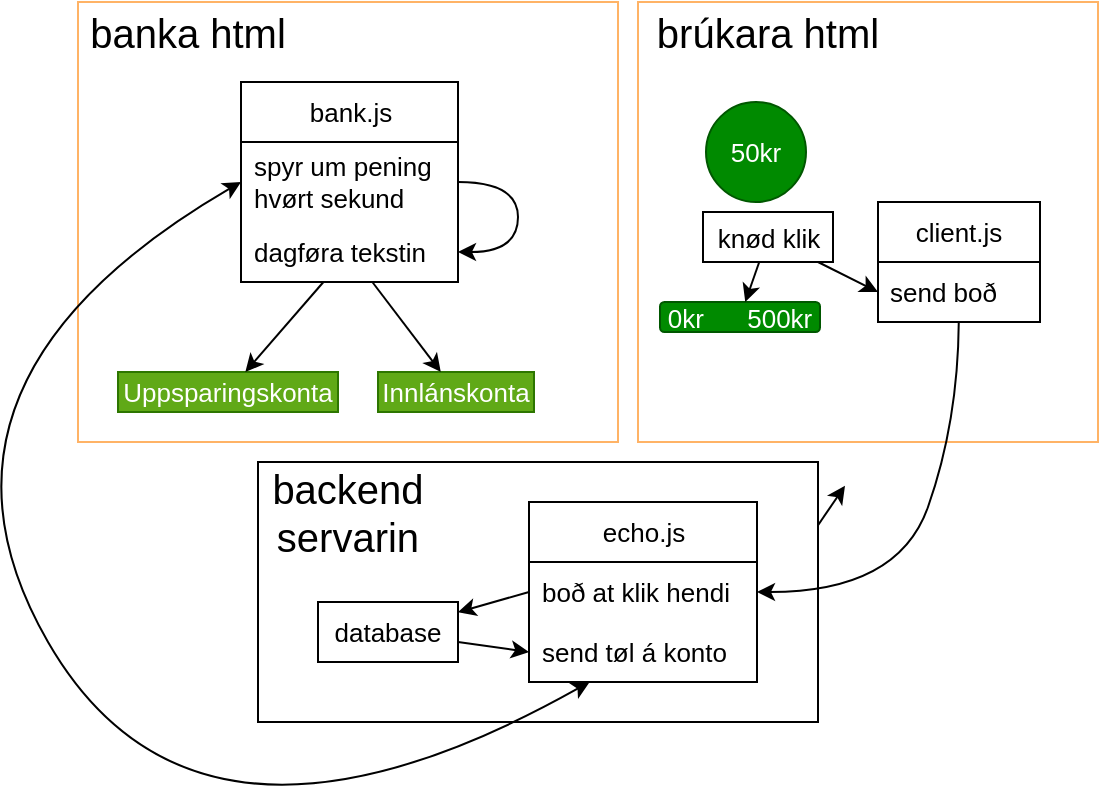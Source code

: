 <mxfile>
    <diagram id="2TNPAzmqJvWSNRFIoBUh" name="Page-1">
        <mxGraphModel dx="406" dy="392" grid="1" gridSize="10" guides="1" tooltips="1" connect="1" arrows="1" fold="1" page="1" pageScale="1" pageWidth="827" pageHeight="1169" math="0" shadow="0">
            <root>
                <mxCell id="0"/>
                <mxCell id="1" parent="0"/>
                <mxCell id="31" value="" style="edgeStyle=none;html=1;strokeColor=#000000;fontSize=8;" parent="1" edge="1">
                    <mxGeometry relative="1" as="geometry">
                        <mxPoint x="386.85" y="330" as="sourcePoint"/>
                        <mxPoint x="433.5" y="261.898" as="targetPoint"/>
                    </mxGeometry>
                </mxCell>
                <mxCell id="32" value="&lt;font style=&quot;font-size: 24px;&quot;&gt;&lt;br&gt;&lt;/font&gt;" style="rounded=0;whiteSpace=wrap;html=1;strokeColor=#FFB366;" vertex="1" parent="1">
                    <mxGeometry x="50" y="20" width="270" height="220" as="geometry"/>
                </mxCell>
                <mxCell id="46" value="" style="rounded=0;whiteSpace=wrap;html=1;strokeColor=#FFB366;" vertex="1" parent="1">
                    <mxGeometry x="330" y="20" width="230" height="220" as="geometry"/>
                </mxCell>
                <mxCell id="47" value="banka html" style="text;html=1;strokeColor=none;fillColor=none;align=center;verticalAlign=middle;whiteSpace=wrap;rounded=0;fontSize=20;" vertex="1" parent="1">
                    <mxGeometry x="50" y="20" width="110" height="30" as="geometry"/>
                </mxCell>
                <mxCell id="48" value="brúkara html" style="text;html=1;strokeColor=none;fillColor=none;align=center;verticalAlign=middle;whiteSpace=wrap;rounded=0;fontSize=20;" vertex="1" parent="1">
                    <mxGeometry x="330" y="20" width="130" height="30" as="geometry"/>
                </mxCell>
                <mxCell id="49" value="&lt;div style=&quot;text-align: center;&quot;&gt;&lt;br&gt;&lt;/div&gt;" style="rounded=0;whiteSpace=wrap;html=1;" vertex="1" parent="1">
                    <mxGeometry x="140" y="250" width="280" height="130" as="geometry"/>
                </mxCell>
                <mxCell id="50" value="backend servarin" style="text;html=1;strokeColor=none;fillColor=none;align=center;verticalAlign=middle;whiteSpace=wrap;rounded=0;fontSize=20;" vertex="1" parent="1">
                    <mxGeometry x="140" y="250" width="90" height="50" as="geometry"/>
                </mxCell>
                <mxCell id="56" value="echo.js" style="swimlane;fontStyle=0;childLayout=stackLayout;horizontal=1;startSize=30;horizontalStack=0;resizeParent=1;resizeParentMax=0;resizeLast=0;collapsible=1;marginBottom=0;whiteSpace=wrap;html=1;fontSize=13;" vertex="1" parent="1">
                    <mxGeometry x="275.5" y="270" width="114" height="90" as="geometry"/>
                </mxCell>
                <mxCell id="58" value="boð at klik hendi" style="text;strokeColor=none;fillColor=none;align=left;verticalAlign=middle;spacingLeft=4;spacingRight=4;overflow=hidden;points=[[0,0.5],[1,0.5]];portConstraint=eastwest;rotatable=0;whiteSpace=wrap;html=1;fontSize=13;" vertex="1" parent="56">
                    <mxGeometry y="30" width="114" height="30" as="geometry"/>
                </mxCell>
                <mxCell id="102" value="send tøl á konto" style="text;strokeColor=none;fillColor=none;align=left;verticalAlign=middle;spacingLeft=4;spacingRight=4;overflow=hidden;points=[[0,0.5],[1,0.5]];portConstraint=eastwest;rotatable=0;whiteSpace=wrap;html=1;fontSize=13;" vertex="1" parent="56">
                    <mxGeometry y="60" width="114" height="30" as="geometry"/>
                </mxCell>
                <mxCell id="64" value="bank.js" style="swimlane;fontStyle=0;childLayout=stackLayout;horizontal=1;startSize=30;horizontalStack=0;resizeParent=1;resizeParentMax=0;resizeLast=0;collapsible=1;marginBottom=0;whiteSpace=wrap;html=1;fontSize=13;" vertex="1" parent="1">
                    <mxGeometry x="131.5" y="60" width="108.5" height="100" as="geometry">
                        <mxRectangle x="220" y="170" width="60" height="30" as="alternateBounds"/>
                    </mxGeometry>
                </mxCell>
                <mxCell id="67" value="spyr um pening hvørt sekund" style="text;strokeColor=none;fillColor=none;align=left;verticalAlign=middle;spacingLeft=4;spacingRight=4;overflow=hidden;points=[[0,0.5],[1,0.5]];portConstraint=eastwest;rotatable=0;whiteSpace=wrap;html=1;fontSize=13;" vertex="1" parent="64">
                    <mxGeometry y="30" width="108.5" height="40" as="geometry"/>
                </mxCell>
                <mxCell id="115" value="dagføra tekstin" style="text;strokeColor=none;fillColor=none;align=left;verticalAlign=middle;spacingLeft=4;spacingRight=4;overflow=hidden;points=[[0,0.5],[1,0.5]];portConstraint=eastwest;rotatable=0;whiteSpace=wrap;html=1;fontSize=13;" vertex="1" parent="64">
                    <mxGeometry y="70" width="108.5" height="30" as="geometry"/>
                </mxCell>
                <mxCell id="117" value="" style="curved=1;endArrow=classic;html=1;fontSize=13;exitX=1;exitY=0.5;exitDx=0;exitDy=0;entryX=1;entryY=0.5;entryDx=0;entryDy=0;" edge="1" parent="64" source="67" target="115">
                    <mxGeometry width="50" height="50" relative="1" as="geometry">
                        <mxPoint x="50" y="212.5" as="sourcePoint"/>
                        <mxPoint x="100" y="162.5" as="targetPoint"/>
                        <Array as="points">
                            <mxPoint x="138.5" y="50"/>
                            <mxPoint x="138.5" y="85"/>
                        </Array>
                    </mxGeometry>
                </mxCell>
                <mxCell id="69" value="50kr" style="ellipse;whiteSpace=wrap;html=1;aspect=fixed;fontSize=13;fillColor=#008a00;fontColor=#ffffff;strokeColor=#005700;" vertex="1" parent="1">
                    <mxGeometry x="364" y="70" width="50" height="50" as="geometry"/>
                </mxCell>
                <mxCell id="70" value="0kr&amp;nbsp; &amp;nbsp; &amp;nbsp; 500kr" style="rounded=1;whiteSpace=wrap;html=1;fontSize=13;fillColor=#008a00;fontColor=#ffffff;strokeColor=#005700;" vertex="1" parent="1">
                    <mxGeometry x="341" y="170" width="80" height="15" as="geometry"/>
                </mxCell>
                <mxCell id="128" style="edgeStyle=none;html=1;entryX=0;entryY=0.5;entryDx=0;entryDy=0;fontSize=13;startArrow=none;startFill=0;" edge="1" parent="1" source="133" target="86">
                    <mxGeometry relative="1" as="geometry">
                        <mxPoint x="419.5" y="150" as="sourcePoint"/>
                    </mxGeometry>
                </mxCell>
                <mxCell id="131" style="edgeStyle=none;html=1;fontSize=13;startArrow=none;startFill=0;" edge="1" parent="1" source="133" target="70">
                    <mxGeometry relative="1" as="geometry">
                        <mxPoint x="386.176" y="150" as="sourcePoint"/>
                    </mxGeometry>
                </mxCell>
                <mxCell id="85" value="client.js" style="swimlane;fontStyle=0;childLayout=stackLayout;horizontal=1;startSize=30;horizontalStack=0;resizeParent=1;resizeParentMax=0;resizeLast=0;collapsible=1;marginBottom=0;whiteSpace=wrap;html=1;fontSize=13;" vertex="1" parent="1">
                    <mxGeometry x="450" y="120" width="81" height="60" as="geometry">
                        <mxRectangle x="220" y="170" width="60" height="30" as="alternateBounds"/>
                    </mxGeometry>
                </mxCell>
                <mxCell id="86" value="send boð" style="text;strokeColor=none;fillColor=none;align=left;verticalAlign=middle;spacingLeft=4;spacingRight=4;overflow=hidden;points=[[0,0.5],[1,0.5]];portConstraint=eastwest;rotatable=0;whiteSpace=wrap;html=1;fontSize=13;" vertex="1" parent="85">
                    <mxGeometry y="30" width="81" height="30" as="geometry"/>
                </mxCell>
                <mxCell id="96" value="" style="curved=1;endArrow=classic;html=1;fontSize=13;entryX=1;entryY=0.5;entryDx=0;entryDy=0;" edge="1" parent="1" source="86" target="58">
                    <mxGeometry width="50" height="50" relative="1" as="geometry">
                        <mxPoint x="500" y="190" as="sourcePoint"/>
                        <mxPoint x="520" y="330" as="targetPoint"/>
                        <Array as="points">
                            <mxPoint x="490" y="230"/>
                            <mxPoint x="460" y="315"/>
                        </Array>
                    </mxGeometry>
                </mxCell>
                <mxCell id="107" style="edgeStyle=none;html=1;fontSize=13;exitX=0;exitY=0.5;exitDx=0;exitDy=0;" edge="1" parent="1" source="58" target="127">
                    <mxGeometry relative="1" as="geometry">
                        <mxPoint x="355.42" y="265.04" as="targetPoint"/>
                    </mxGeometry>
                </mxCell>
                <mxCell id="110" value="Innlánskonta" style="rounded=0;whiteSpace=wrap;html=1;fontSize=13;fillColor=#60a917;fontColor=#ffffff;strokeColor=#2D7600;" vertex="1" parent="1">
                    <mxGeometry x="200" y="205" width="78" height="20" as="geometry"/>
                </mxCell>
                <mxCell id="111" value="Uppsparingskonta" style="rounded=0;whiteSpace=wrap;html=1;fontSize=13;fillColor=#60a917;fontColor=#ffffff;strokeColor=#2D7600;" vertex="1" parent="1">
                    <mxGeometry x="70" y="205" width="110" height="20" as="geometry"/>
                </mxCell>
                <mxCell id="113" value="" style="curved=1;endArrow=classic;html=1;fontSize=13;entryX=0;entryY=0.5;entryDx=0;entryDy=0;startArrow=classic;startFill=1;" edge="1" parent="1" source="102" target="67">
                    <mxGeometry width="50" height="50" relative="1" as="geometry">
                        <mxPoint x="100" y="440" as="sourcePoint"/>
                        <mxPoint x="260" y="250" as="targetPoint"/>
                        <Array as="points">
                            <mxPoint x="110" y="470"/>
                            <mxPoint x="-40" y="210"/>
                        </Array>
                    </mxGeometry>
                </mxCell>
                <mxCell id="118" style="edgeStyle=none;html=1;fontSize=13;startArrow=none;startFill=0;" edge="1" parent="1" source="115" target="111">
                    <mxGeometry relative="1" as="geometry"/>
                </mxCell>
                <mxCell id="122" style="edgeStyle=none;html=1;fontSize=13;startArrow=none;startFill=0;" edge="1" parent="1" source="115" target="110">
                    <mxGeometry relative="1" as="geometry"/>
                </mxCell>
                <mxCell id="126" style="edgeStyle=none;html=1;entryX=0;entryY=0.5;entryDx=0;entryDy=0;fontSize=13;startArrow=none;startFill=0;" edge="1" parent="1" source="127" target="102">
                    <mxGeometry relative="1" as="geometry">
                        <mxPoint x="356" y="275" as="sourcePoint"/>
                    </mxGeometry>
                </mxCell>
                <mxCell id="127" value="database" style="rounded=0;whiteSpace=wrap;html=1;strokeColor=default;fontSize=13;" vertex="1" parent="1">
                    <mxGeometry x="170" y="320" width="70" height="30" as="geometry"/>
                </mxCell>
                <mxCell id="133" value="&lt;span style=&quot;text-align: left;&quot;&gt;knød klik&lt;/span&gt;" style="rounded=0;whiteSpace=wrap;html=1;strokeColor=default;fontSize=13;" vertex="1" parent="1">
                    <mxGeometry x="362.5" y="125" width="65" height="25" as="geometry"/>
                </mxCell>
            </root>
        </mxGraphModel>
    </diagram>
</mxfile>